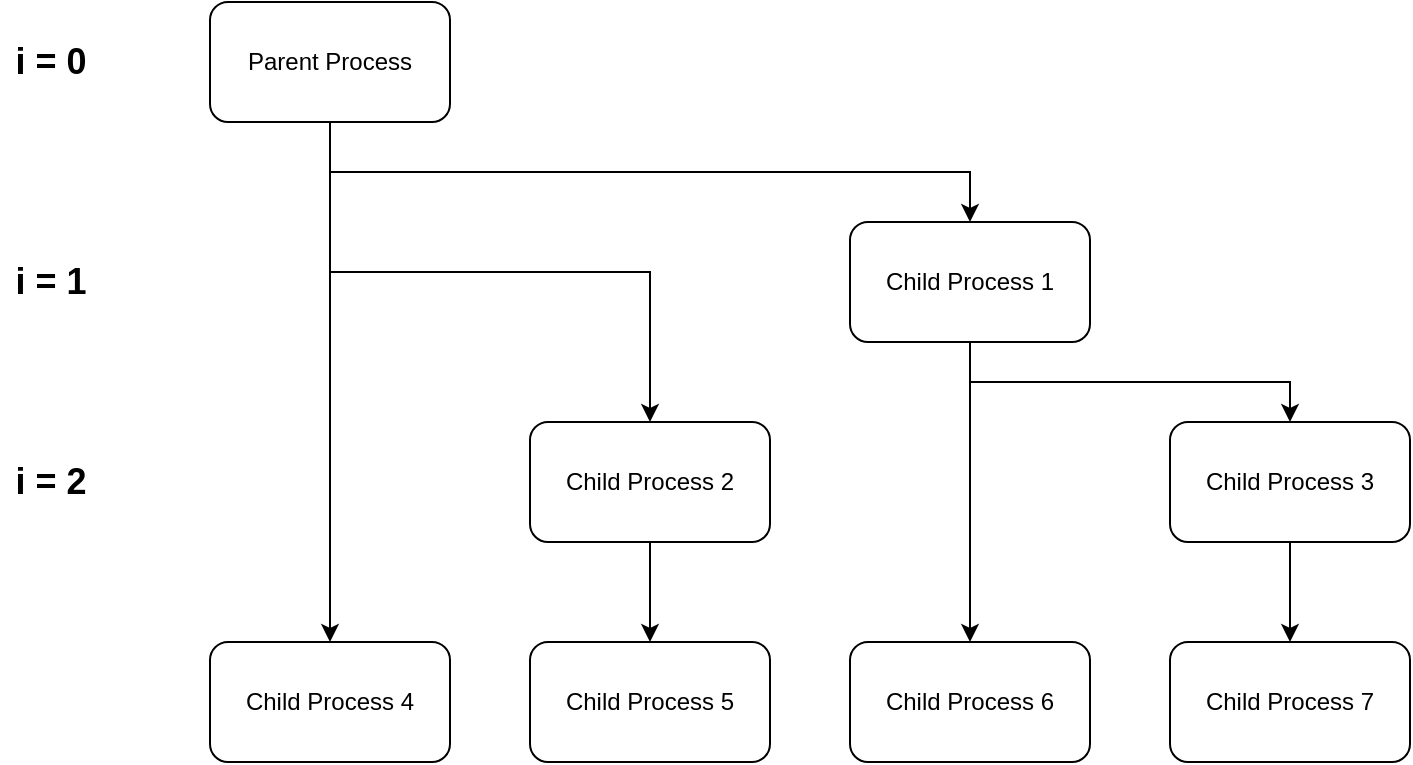 <mxfile version="14.9.5" type="github">
  <diagram id="sF6BQM9Wy50Gwo7xyH-N" name="Page-1">
    <mxGraphModel dx="1278" dy="579" grid="1" gridSize="10" guides="1" tooltips="1" connect="1" arrows="1" fold="1" page="1" pageScale="1" pageWidth="850" pageHeight="1100" math="0" shadow="0">
      <root>
        <mxCell id="0" />
        <mxCell id="1" parent="0" />
        <mxCell id="tr77sJXjhqPCKRmZni4F-13" style="edgeStyle=orthogonalEdgeStyle;rounded=0;orthogonalLoop=1;jettySize=auto;html=1;exitX=0.5;exitY=1;exitDx=0;exitDy=0;entryX=0.5;entryY=0;entryDx=0;entryDy=0;" edge="1" parent="1" source="tr77sJXjhqPCKRmZni4F-1" target="tr77sJXjhqPCKRmZni4F-3">
          <mxGeometry relative="1" as="geometry" />
        </mxCell>
        <mxCell id="tr77sJXjhqPCKRmZni4F-14" style="edgeStyle=orthogonalEdgeStyle;rounded=0;orthogonalLoop=1;jettySize=auto;html=1;exitX=0.5;exitY=1;exitDx=0;exitDy=0;entryX=0.5;entryY=0;entryDx=0;entryDy=0;" edge="1" parent="1" source="tr77sJXjhqPCKRmZni4F-1" target="tr77sJXjhqPCKRmZni4F-2">
          <mxGeometry relative="1" as="geometry" />
        </mxCell>
        <mxCell id="tr77sJXjhqPCKRmZni4F-1" value="Parent Process" style="rounded=1;whiteSpace=wrap;html=1;" vertex="1" parent="1">
          <mxGeometry x="160" y="110" width="120" height="60" as="geometry" />
        </mxCell>
        <mxCell id="tr77sJXjhqPCKRmZni4F-15" style="edgeStyle=orthogonalEdgeStyle;rounded=0;orthogonalLoop=1;jettySize=auto;html=1;exitX=0.5;exitY=1;exitDx=0;exitDy=0;entryX=0.5;entryY=0;entryDx=0;entryDy=0;" edge="1" parent="1" source="tr77sJXjhqPCKRmZni4F-2" target="tr77sJXjhqPCKRmZni4F-5">
          <mxGeometry relative="1" as="geometry" />
        </mxCell>
        <mxCell id="tr77sJXjhqPCKRmZni4F-16" style="edgeStyle=orthogonalEdgeStyle;rounded=0;orthogonalLoop=1;jettySize=auto;html=1;exitX=0.5;exitY=1;exitDx=0;exitDy=0;entryX=0.5;entryY=0;entryDx=0;entryDy=0;" edge="1" parent="1" source="tr77sJXjhqPCKRmZni4F-2" target="tr77sJXjhqPCKRmZni4F-4">
          <mxGeometry relative="1" as="geometry" />
        </mxCell>
        <mxCell id="tr77sJXjhqPCKRmZni4F-2" value="Child Process 1" style="rounded=1;whiteSpace=wrap;html=1;" vertex="1" parent="1">
          <mxGeometry x="480" y="220" width="120" height="60" as="geometry" />
        </mxCell>
        <mxCell id="tr77sJXjhqPCKRmZni4F-18" style="edgeStyle=orthogonalEdgeStyle;rounded=0;orthogonalLoop=1;jettySize=auto;html=1;exitX=0.5;exitY=1;exitDx=0;exitDy=0;entryX=0.5;entryY=0;entryDx=0;entryDy=0;" edge="1" parent="1" source="tr77sJXjhqPCKRmZni4F-3" target="tr77sJXjhqPCKRmZni4F-6">
          <mxGeometry relative="1" as="geometry" />
        </mxCell>
        <mxCell id="tr77sJXjhqPCKRmZni4F-3" value="Child Process 2" style="rounded=1;whiteSpace=wrap;html=1;" vertex="1" parent="1">
          <mxGeometry x="320" y="320" width="120" height="60" as="geometry" />
        </mxCell>
        <mxCell id="tr77sJXjhqPCKRmZni4F-17" style="edgeStyle=orthogonalEdgeStyle;rounded=0;orthogonalLoop=1;jettySize=auto;html=1;exitX=0.5;exitY=1;exitDx=0;exitDy=0;" edge="1" parent="1" source="tr77sJXjhqPCKRmZni4F-4" target="tr77sJXjhqPCKRmZni4F-8">
          <mxGeometry relative="1" as="geometry" />
        </mxCell>
        <mxCell id="tr77sJXjhqPCKRmZni4F-4" value="Child Process 3" style="rounded=1;whiteSpace=wrap;html=1;" vertex="1" parent="1">
          <mxGeometry x="640" y="320" width="120" height="60" as="geometry" />
        </mxCell>
        <mxCell id="tr77sJXjhqPCKRmZni4F-5" value="Child Process 6" style="rounded=1;whiteSpace=wrap;html=1;" vertex="1" parent="1">
          <mxGeometry x="480" y="430" width="120" height="60" as="geometry" />
        </mxCell>
        <mxCell id="tr77sJXjhqPCKRmZni4F-6" value="Child Process 5" style="rounded=1;whiteSpace=wrap;html=1;" vertex="1" parent="1">
          <mxGeometry x="320" y="430" width="120" height="60" as="geometry" />
        </mxCell>
        <mxCell id="tr77sJXjhqPCKRmZni4F-7" value="Child Process 4" style="rounded=1;whiteSpace=wrap;html=1;" vertex="1" parent="1">
          <mxGeometry x="160" y="430" width="120" height="60" as="geometry" />
        </mxCell>
        <mxCell id="tr77sJXjhqPCKRmZni4F-8" value="Child Process 7" style="rounded=1;whiteSpace=wrap;html=1;" vertex="1" parent="1">
          <mxGeometry x="640" y="430" width="120" height="60" as="geometry" />
        </mxCell>
        <mxCell id="tr77sJXjhqPCKRmZni4F-9" value="&lt;font style=&quot;font-size: 18px&quot;&gt;&lt;b&gt;i = 0&lt;/b&gt;&lt;/font&gt;" style="text;html=1;align=center;verticalAlign=middle;resizable=0;points=[];autosize=1;strokeColor=none;" vertex="1" parent="1">
          <mxGeometry x="55" y="130" width="50" height="20" as="geometry" />
        </mxCell>
        <mxCell id="tr77sJXjhqPCKRmZni4F-10" value="&lt;font style=&quot;font-size: 18px&quot;&gt;&lt;b&gt;i = 1&lt;/b&gt;&lt;/font&gt;" style="text;html=1;align=center;verticalAlign=middle;resizable=0;points=[];autosize=1;strokeColor=none;" vertex="1" parent="1">
          <mxGeometry x="55" y="240" width="50" height="20" as="geometry" />
        </mxCell>
        <mxCell id="tr77sJXjhqPCKRmZni4F-11" value="&lt;font style=&quot;font-size: 18px&quot;&gt;&lt;b&gt;i = 2&lt;/b&gt;&lt;/font&gt;" style="text;html=1;align=center;verticalAlign=middle;resizable=0;points=[];autosize=1;strokeColor=none;" vertex="1" parent="1">
          <mxGeometry x="55" y="340" width="50" height="20" as="geometry" />
        </mxCell>
        <mxCell id="tr77sJXjhqPCKRmZni4F-12" value="" style="endArrow=classic;html=1;exitX=0.5;exitY=1;exitDx=0;exitDy=0;entryX=0.5;entryY=0;entryDx=0;entryDy=0;" edge="1" parent="1" source="tr77sJXjhqPCKRmZni4F-1" target="tr77sJXjhqPCKRmZni4F-7">
          <mxGeometry width="50" height="50" relative="1" as="geometry">
            <mxPoint x="400" y="320" as="sourcePoint" />
            <mxPoint x="450" y="270" as="targetPoint" />
          </mxGeometry>
        </mxCell>
      </root>
    </mxGraphModel>
  </diagram>
</mxfile>
